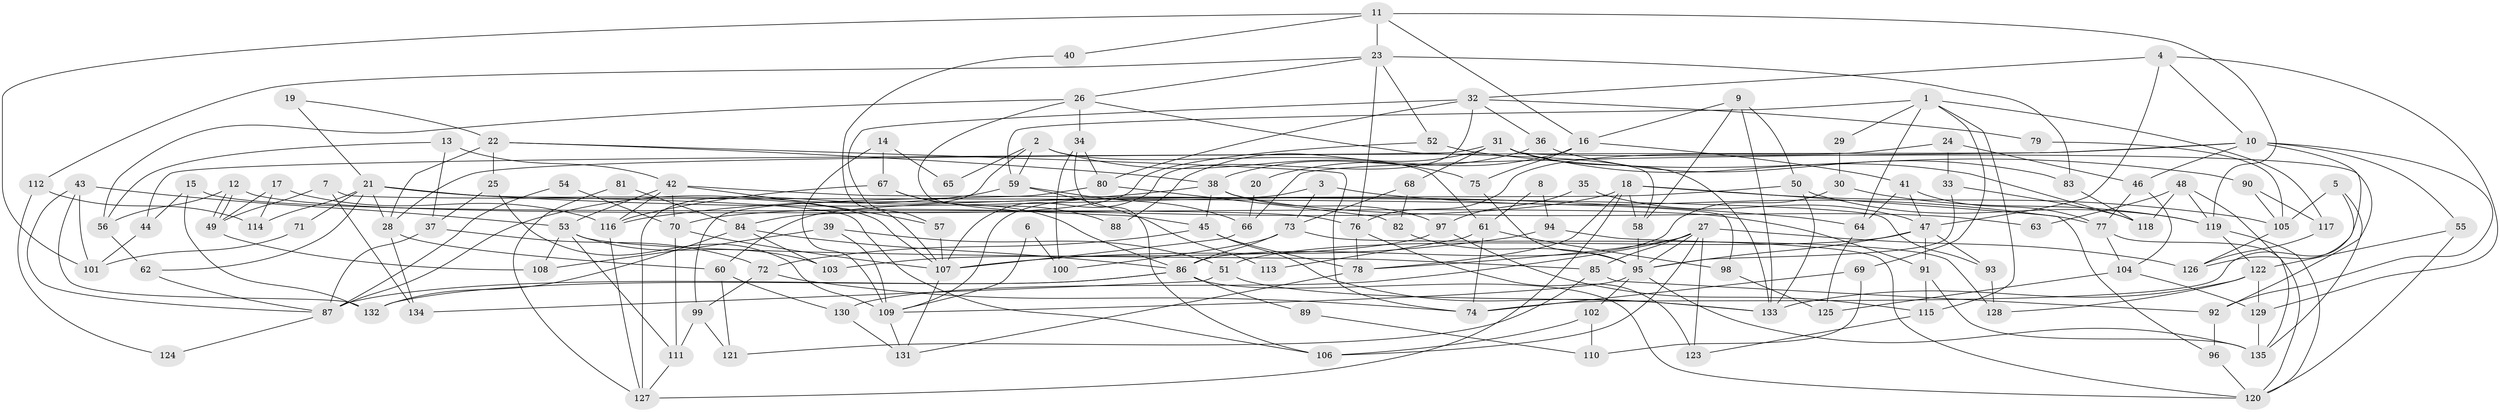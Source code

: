 // coarse degree distribution, {8: 0.06315789473684211, 3: 0.29473684210526313, 5: 0.15789473684210525, 6: 0.06315789473684211, 11: 0.010526315789473684, 10: 0.021052631578947368, 9: 0.021052631578947368, 7: 0.06315789473684211, 12: 0.010526315789473684, 4: 0.17894736842105263, 2: 0.11578947368421053}
// Generated by graph-tools (version 1.1) at 2025/51/03/04/25 22:51:15]
// undirected, 135 vertices, 270 edges
graph export_dot {
  node [color=gray90,style=filled];
  1;
  2;
  3;
  4;
  5;
  6;
  7;
  8;
  9;
  10;
  11;
  12;
  13;
  14;
  15;
  16;
  17;
  18;
  19;
  20;
  21;
  22;
  23;
  24;
  25;
  26;
  27;
  28;
  29;
  30;
  31;
  32;
  33;
  34;
  35;
  36;
  37;
  38;
  39;
  40;
  41;
  42;
  43;
  44;
  45;
  46;
  47;
  48;
  49;
  50;
  51;
  52;
  53;
  54;
  55;
  56;
  57;
  58;
  59;
  60;
  61;
  62;
  63;
  64;
  65;
  66;
  67;
  68;
  69;
  70;
  71;
  72;
  73;
  74;
  75;
  76;
  77;
  78;
  79;
  80;
  81;
  82;
  83;
  84;
  85;
  86;
  87;
  88;
  89;
  90;
  91;
  92;
  93;
  94;
  95;
  96;
  97;
  98;
  99;
  100;
  101;
  102;
  103;
  104;
  105;
  106;
  107;
  108;
  109;
  110;
  111;
  112;
  113;
  114;
  115;
  116;
  117;
  118;
  119;
  120;
  121;
  122;
  123;
  124;
  125;
  126;
  127;
  128;
  129;
  130;
  131;
  132;
  133;
  134;
  135;
  1 -- 64;
  1 -- 115;
  1 -- 29;
  1 -- 59;
  1 -- 69;
  1 -- 117;
  2 -- 75;
  2 -- 59;
  2 -- 61;
  2 -- 65;
  2 -- 127;
  3 -- 77;
  3 -- 109;
  3 -- 73;
  4 -- 10;
  4 -- 32;
  4 -- 47;
  4 -- 129;
  5 -- 74;
  5 -- 135;
  5 -- 105;
  6 -- 100;
  6 -- 109;
  7 -- 134;
  7 -- 98;
  7 -- 49;
  8 -- 94;
  8 -- 61;
  9 -- 50;
  9 -- 133;
  9 -- 16;
  9 -- 58;
  10 -- 66;
  10 -- 55;
  10 -- 28;
  10 -- 46;
  10 -- 92;
  10 -- 126;
  11 -- 23;
  11 -- 16;
  11 -- 40;
  11 -- 101;
  11 -- 119;
  12 -- 49;
  12 -- 49;
  12 -- 91;
  12 -- 56;
  13 -- 42;
  13 -- 56;
  13 -- 37;
  14 -- 109;
  14 -- 67;
  14 -- 65;
  15 -- 76;
  15 -- 132;
  15 -- 44;
  16 -- 41;
  16 -- 20;
  16 -- 75;
  17 -- 116;
  17 -- 49;
  17 -- 114;
  18 -- 105;
  18 -- 58;
  18 -- 70;
  18 -- 78;
  18 -- 96;
  18 -- 127;
  19 -- 21;
  19 -- 22;
  20 -- 66;
  21 -- 28;
  21 -- 107;
  21 -- 62;
  21 -- 64;
  21 -- 71;
  21 -- 106;
  21 -- 114;
  22 -- 38;
  22 -- 25;
  22 -- 28;
  22 -- 74;
  23 -- 26;
  23 -- 52;
  23 -- 76;
  23 -- 83;
  23 -- 112;
  24 -- 76;
  24 -- 46;
  24 -- 33;
  25 -- 109;
  25 -- 37;
  26 -- 45;
  26 -- 58;
  26 -- 34;
  26 -- 56;
  27 -- 78;
  27 -- 106;
  27 -- 85;
  27 -- 95;
  27 -- 123;
  27 -- 126;
  27 -- 130;
  28 -- 60;
  28 -- 134;
  29 -- 30;
  30 -- 86;
  30 -- 119;
  31 -- 118;
  31 -- 92;
  31 -- 44;
  31 -- 68;
  31 -- 88;
  31 -- 133;
  32 -- 107;
  32 -- 57;
  32 -- 36;
  32 -- 79;
  32 -- 80;
  33 -- 95;
  33 -- 118;
  34 -- 80;
  34 -- 100;
  34 -- 106;
  35 -- 97;
  35 -- 47;
  36 -- 83;
  36 -- 38;
  37 -- 87;
  37 -- 72;
  38 -- 97;
  38 -- 45;
  38 -- 63;
  38 -- 116;
  39 -- 109;
  39 -- 108;
  39 -- 51;
  40 -- 107;
  41 -- 77;
  41 -- 47;
  41 -- 64;
  42 -- 53;
  42 -- 116;
  42 -- 57;
  42 -- 70;
  42 -- 93;
  43 -- 101;
  43 -- 53;
  43 -- 87;
  43 -- 132;
  44 -- 101;
  45 -- 72;
  45 -- 78;
  45 -- 133;
  46 -- 104;
  46 -- 77;
  47 -- 51;
  47 -- 91;
  47 -- 93;
  47 -- 95;
  48 -- 135;
  48 -- 119;
  48 -- 63;
  48 -- 118;
  49 -- 108;
  50 -- 133;
  50 -- 119;
  50 -- 60;
  51 -- 133;
  51 -- 134;
  52 -- 90;
  52 -- 84;
  53 -- 111;
  53 -- 85;
  53 -- 103;
  53 -- 108;
  54 -- 70;
  54 -- 87;
  55 -- 120;
  55 -- 122;
  56 -- 62;
  57 -- 107;
  58 -- 95;
  59 -- 87;
  59 -- 66;
  59 -- 113;
  60 -- 121;
  60 -- 130;
  61 -- 74;
  61 -- 98;
  61 -- 113;
  62 -- 87;
  64 -- 125;
  66 -- 107;
  67 -- 116;
  67 -- 86;
  67 -- 88;
  68 -- 73;
  68 -- 82;
  69 -- 74;
  69 -- 110;
  70 -- 107;
  70 -- 111;
  71 -- 101;
  72 -- 99;
  72 -- 74;
  73 -- 128;
  73 -- 86;
  73 -- 100;
  75 -- 95;
  76 -- 78;
  76 -- 123;
  77 -- 120;
  77 -- 104;
  78 -- 131;
  79 -- 105;
  80 -- 82;
  80 -- 99;
  81 -- 127;
  81 -- 84;
  82 -- 95;
  83 -- 118;
  84 -- 132;
  84 -- 86;
  84 -- 103;
  85 -- 121;
  85 -- 92;
  86 -- 87;
  86 -- 89;
  86 -- 120;
  86 -- 132;
  87 -- 124;
  89 -- 110;
  90 -- 117;
  90 -- 105;
  91 -- 135;
  91 -- 115;
  92 -- 96;
  93 -- 128;
  94 -- 107;
  94 -- 120;
  95 -- 102;
  95 -- 109;
  95 -- 135;
  96 -- 120;
  97 -- 103;
  97 -- 115;
  98 -- 125;
  99 -- 111;
  99 -- 121;
  102 -- 106;
  102 -- 110;
  104 -- 129;
  104 -- 125;
  105 -- 126;
  107 -- 131;
  109 -- 131;
  111 -- 127;
  112 -- 114;
  112 -- 124;
  115 -- 123;
  116 -- 127;
  117 -- 126;
  119 -- 120;
  119 -- 122;
  122 -- 133;
  122 -- 128;
  122 -- 129;
  129 -- 135;
  130 -- 131;
}
